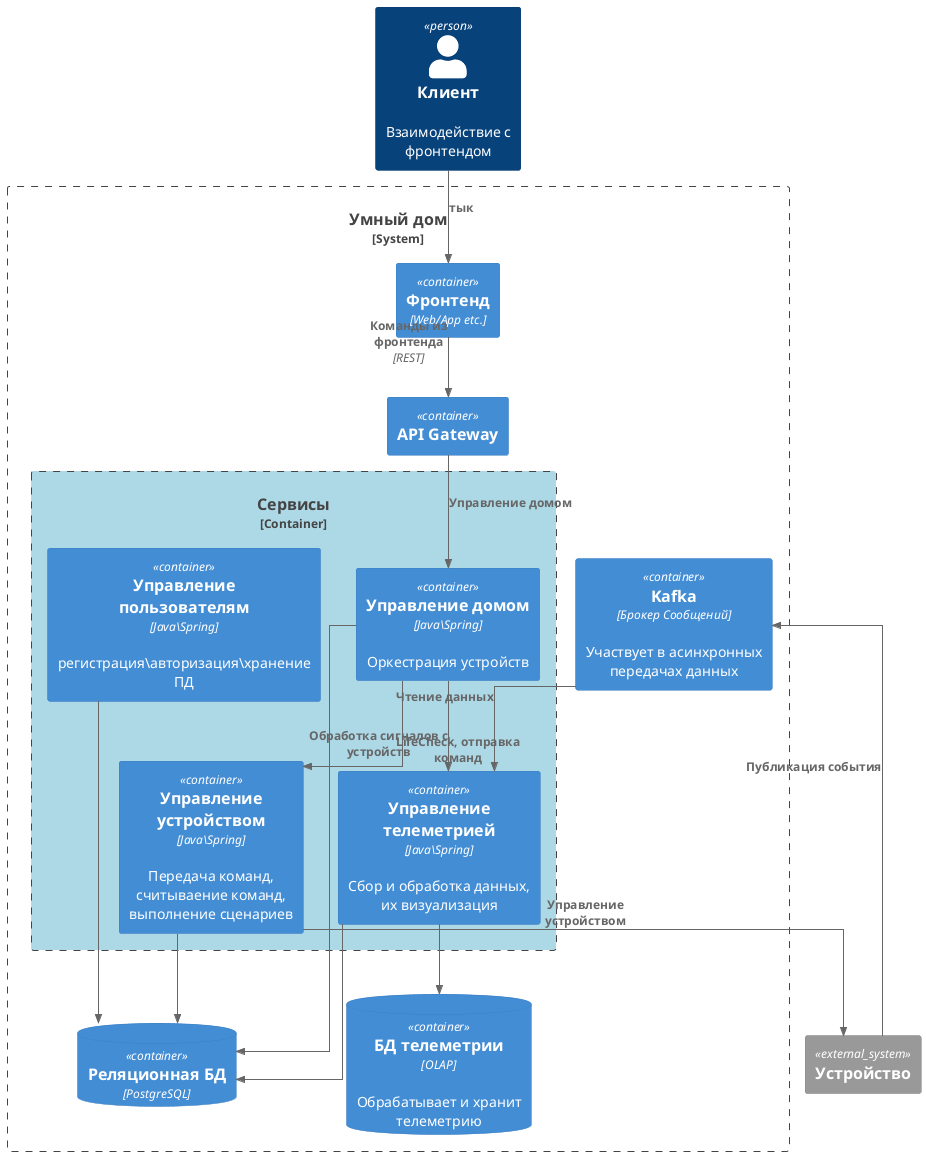 @startuml
!include <C4/C4_Container>

skinparam linetype ortho

Person(client, "Клиент", "Взаимодействие с фронтендом")

System_Boundary(system, "Умный дом") {
    Container(frontend, "Фронтенд", "Web/App etc.")
    Container(gateway, "API Gateway")

    Container(kafka, "Kafka", "Брокер Сообщений", "Участвует в асинхронных передачах данных")

    Container_Boundary(services, "Сервисы") #LightBlue {
        Container(userService, "Управление пользователям", "Java\Spring", "регистрация\авторизация\хранение ПД")
        Container(telemetryService, "Управление телеметрией", "Java\Spring", "Сбор и обработка данных, их визуализация")
        Container(deviceService, "Управление устройством", "Java\Spring", "Передача команд, считываение команд, выполнение сценариев")
        Container(houseService, "Управление домом", "Java\Spring", "Оркестрация устройств")
    }

    ContainerDb(relDb, "Реляционная БД", "PostgreSQL")
    ContainerDb(telemetryDb, "БД телеметрии", "OLAP", "Обрабатывает и хранит телеметрию")
}

System_Ext(device, "Устройство")

Rel(client, frontend, "тык")
Rel(device, kafka, "Публикация события")
Rel(deviceService, device, "Управление устройством")
Rel(frontend, gateway, "Команды из фронтенда", "REST")
Rel(gateway, houseService, "Управление домом")
Rel(kafka, telemetryService, "Чтение данных")
Rel(houseService, deviceService, "LifeCheck, отправка команд")
Rel(houseService, telemetryService, "Обработка сигналов с устройств")

Rel(userService, relDb, "")
Rel(deviceService, relDb, "")
Rel(houseService, relDb, "")
Rel(telemetryService, relDb, "")
Rel(telemetryService, telemetryDb, "")
@enduml